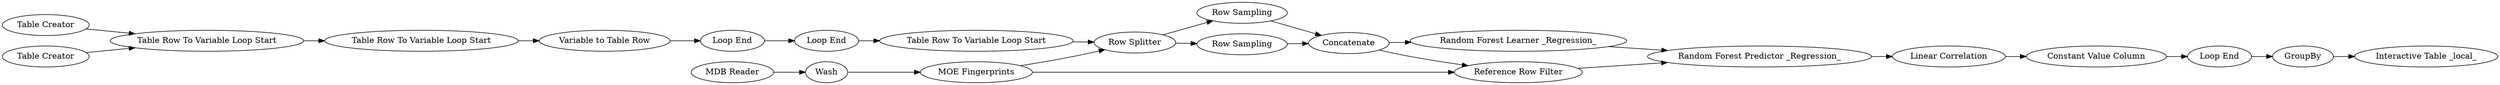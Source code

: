 digraph {
	7 -> 8
	4 -> 5
	23 -> 24
	12 -> 14
	13 -> 14
	21 -> 22
	2 -> 3
	4 -> 6
	22 -> 23
	25 -> 2
	18 -> 19
	14 -> 15
	17 -> 18
	10 -> 11
	5 -> 7
	15 -> 16
	19 -> 4
	6 -> 7
	7 -> 9
	8 -> 10
	3 -> 8
	3 -> 4
	9 -> 10
	16 -> 17
	11 -> 21
	7 [label=Concatenate]
	9 [label="Random Forest Learner _Regression_"]
	18 [label="Loop End"]
	21 [label="Constant Value Column"]
	8 [label="Reference Row Filter"]
	17 [label="Loop End"]
	3 [label="MOE Fingerprints"]
	19 [label="Table Row To Variable Loop Start"]
	24 [label="Interactive Table _local_"]
	6 [label="Row Sampling"]
	15 [label="Table Row To Variable Loop Start"]
	25 [label="MDB Reader"]
	12 [label="Table Creator"]
	10 [label="Random Forest Predictor _Regression_"]
	16 [label="Variable to Table Row"]
	22 [label="Loop End"]
	11 [label="Linear Correlation"]
	4 [label="Row Splitter"]
	23 [label=GroupBy]
	14 [label="Table Row To Variable Loop Start"]
	5 [label="Row Sampling"]
	13 [label="Table Creator"]
	2 [label=Wash]
	rankdir=LR
}
